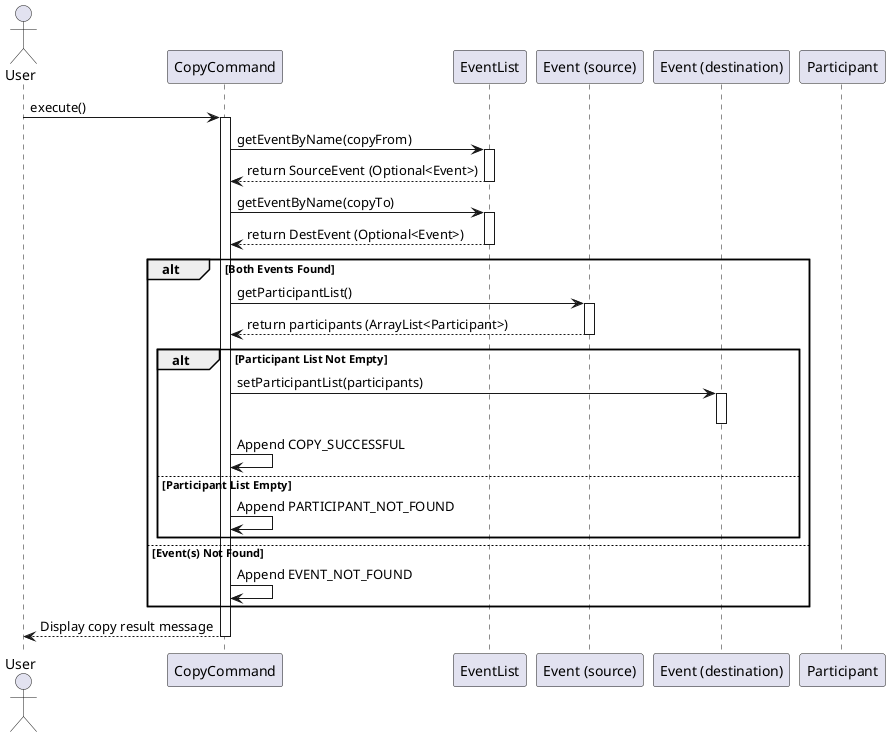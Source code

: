 @startuml
actor User
participant "CopyCommand" as CC
participant "EventList" as EL
participant "Event (source)" as SourceEvent
participant "Event (destination)" as DestEvent
participant "Participant" as P

User -> CC: execute()
activate CC

CC -> EL: getEventByName(copyFrom)
activate EL
EL --> CC: return SourceEvent (Optional<Event>)
deactivate EL

CC -> EL: getEventByName(copyTo)
activate EL
EL --> CC: return DestEvent (Optional<Event>)
deactivate EL

alt Both Events Found
    CC -> SourceEvent: getParticipantList()
    activate SourceEvent
    SourceEvent --> CC: return participants (ArrayList<Participant>)
    deactivate SourceEvent

    alt Participant List Not Empty
        CC -> DestEvent: setParticipantList(participants)
        activate DestEvent
        deactivate DestEvent
        CC -> CC: Append COPY_SUCCESSFUL
    else Participant List Empty
        CC -> CC: Append PARTICIPANT_NOT_FOUND
    end alt

else Event(s) Not Found
    CC -> CC: Append EVENT_NOT_FOUND
end alt

CC --> User: Display copy result message
deactivate CC

@enduml